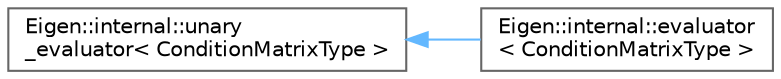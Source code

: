 digraph "类继承关系图"
{
 // LATEX_PDF_SIZE
  bgcolor="transparent";
  edge [fontname=Helvetica,fontsize=10,labelfontname=Helvetica,labelfontsize=10];
  node [fontname=Helvetica,fontsize=10,shape=box,height=0.2,width=0.4];
  rankdir="LR";
  Node0 [id="Node000000",label="Eigen::internal::unary\l_evaluator\< ConditionMatrixType \>",height=0.2,width=0.4,color="grey40", fillcolor="white", style="filled",URL="$struct_eigen_1_1internal_1_1unary__evaluator.html",tooltip=" "];
  Node0 -> Node1 [id="edge4623_Node000000_Node000001",dir="back",color="steelblue1",style="solid",tooltip=" "];
  Node1 [id="Node000001",label="Eigen::internal::evaluator\l\< ConditionMatrixType \>",height=0.2,width=0.4,color="grey40", fillcolor="white", style="filled",URL="$struct_eigen_1_1internal_1_1evaluator.html",tooltip=" "];
}
